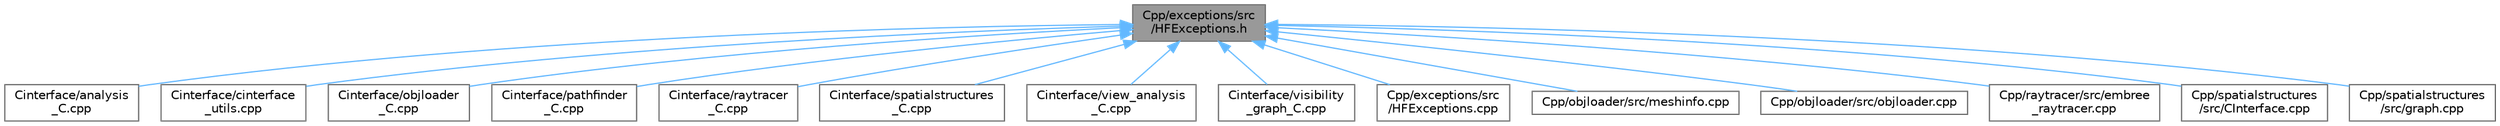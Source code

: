 digraph "Cpp/exceptions/src/HFExceptions.h"
{
 // LATEX_PDF_SIZE
  bgcolor="transparent";
  edge [fontname=Helvetica,fontsize=10,labelfontname=Helvetica,labelfontsize=10];
  node [fontname=Helvetica,fontsize=10,shape=box,height=0.2,width=0.4];
  Node1 [label="Cpp/exceptions/src\l/HFExceptions.h",height=0.2,width=0.4,color="gray40", fillcolor="grey60", style="filled", fontcolor="black",tooltip="Contains definitions for the Exceptions namespace."];
  Node1 -> Node2 [dir="back",color="steelblue1",style="solid"];
  Node2 [label="Cinterface/analysis\l_C.cpp",height=0.2,width=0.4,color="grey40", fillcolor="white", style="filled",URL="$a00404.html",tooltip=" "];
  Node1 -> Node3 [dir="back",color="steelblue1",style="solid"];
  Node3 [label="Cinterface/cinterface\l_utils.cpp",height=0.2,width=0.4,color="grey40", fillcolor="white", style="filled",URL="$a00410.html",tooltip=" "];
  Node1 -> Node4 [dir="back",color="steelblue1",style="solid"];
  Node4 [label="Cinterface/objloader\l_C.cpp",height=0.2,width=0.4,color="grey40", fillcolor="white", style="filled",URL="$a00416.html",tooltip=" "];
  Node1 -> Node5 [dir="back",color="steelblue1",style="solid"];
  Node5 [label="Cinterface/pathfinder\l_C.cpp",height=0.2,width=0.4,color="grey40", fillcolor="white", style="filled",URL="$a00422.html",tooltip=" "];
  Node1 -> Node6 [dir="back",color="steelblue1",style="solid"];
  Node6 [label="Cinterface/raytracer\l_C.cpp",height=0.2,width=0.4,color="grey40", fillcolor="white", style="filled",URL="$a00428.html",tooltip=" "];
  Node1 -> Node7 [dir="back",color="steelblue1",style="solid"];
  Node7 [label="Cinterface/spatialstructures\l_C.cpp",height=0.2,width=0.4,color="grey40", fillcolor="white", style="filled",URL="$a00434.html",tooltip=" "];
  Node1 -> Node8 [dir="back",color="steelblue1",style="solid"];
  Node8 [label="Cinterface/view_analysis\l_C.cpp",height=0.2,width=0.4,color="grey40", fillcolor="white", style="filled",URL="$a00440.html",tooltip=" "];
  Node1 -> Node9 [dir="back",color="steelblue1",style="solid"];
  Node9 [label="Cinterface/visibility\l_graph_C.cpp",height=0.2,width=0.4,color="grey40", fillcolor="white", style="filled",URL="$a00446.html",tooltip=" "];
  Node1 -> Node10 [dir="back",color="steelblue1",style="solid"];
  Node10 [label="Cpp/exceptions/src\l/HFExceptions.cpp",height=0.2,width=0.4,color="grey40", fillcolor="white", style="filled",URL="$a00173.html",tooltip="Contains implementation for the Exceptions namespace."];
  Node1 -> Node11 [dir="back",color="steelblue1",style="solid"];
  Node11 [label="Cpp/objloader/src/meshinfo.cpp",height=0.2,width=0.4,color="grey40", fillcolor="white", style="filled",URL="$a00182.html",tooltip="Contains implementation for the MeshInfo class."];
  Node1 -> Node12 [dir="back",color="steelblue1",style="solid"];
  Node12 [label="Cpp/objloader/src/objloader.cpp",height=0.2,width=0.4,color="grey40", fillcolor="white", style="filled",URL="$a00188.html",tooltip="Contains implementation for the Geometry namespace."];
  Node1 -> Node13 [dir="back",color="steelblue1",style="solid"];
  Node13 [label="Cpp/raytracer/src/embree\l_raytracer.cpp",height=0.2,width=0.4,color="grey40", fillcolor="white", style="filled",URL="$a00209.html",tooltip="Contains implementation for the EmbreeRayTracer"];
  Node1 -> Node14 [dir="back",color="steelblue1",style="solid"];
  Node14 [label="Cpp/spatialstructures\l/src/CInterface.cpp",height=0.2,width=0.4,color="grey40", fillcolor="white", style="filled",URL="$a00245.html",tooltip="Contains implementation for the CInterface."];
  Node1 -> Node15 [dir="back",color="steelblue1",style="solid"];
  Node15 [label="Cpp/spatialstructures\l/src/graph.cpp",height=0.2,width=0.4,color="grey40", fillcolor="white", style="filled",URL="$a00266.html",tooltip="Contains implementation for the Graph class."];
}
